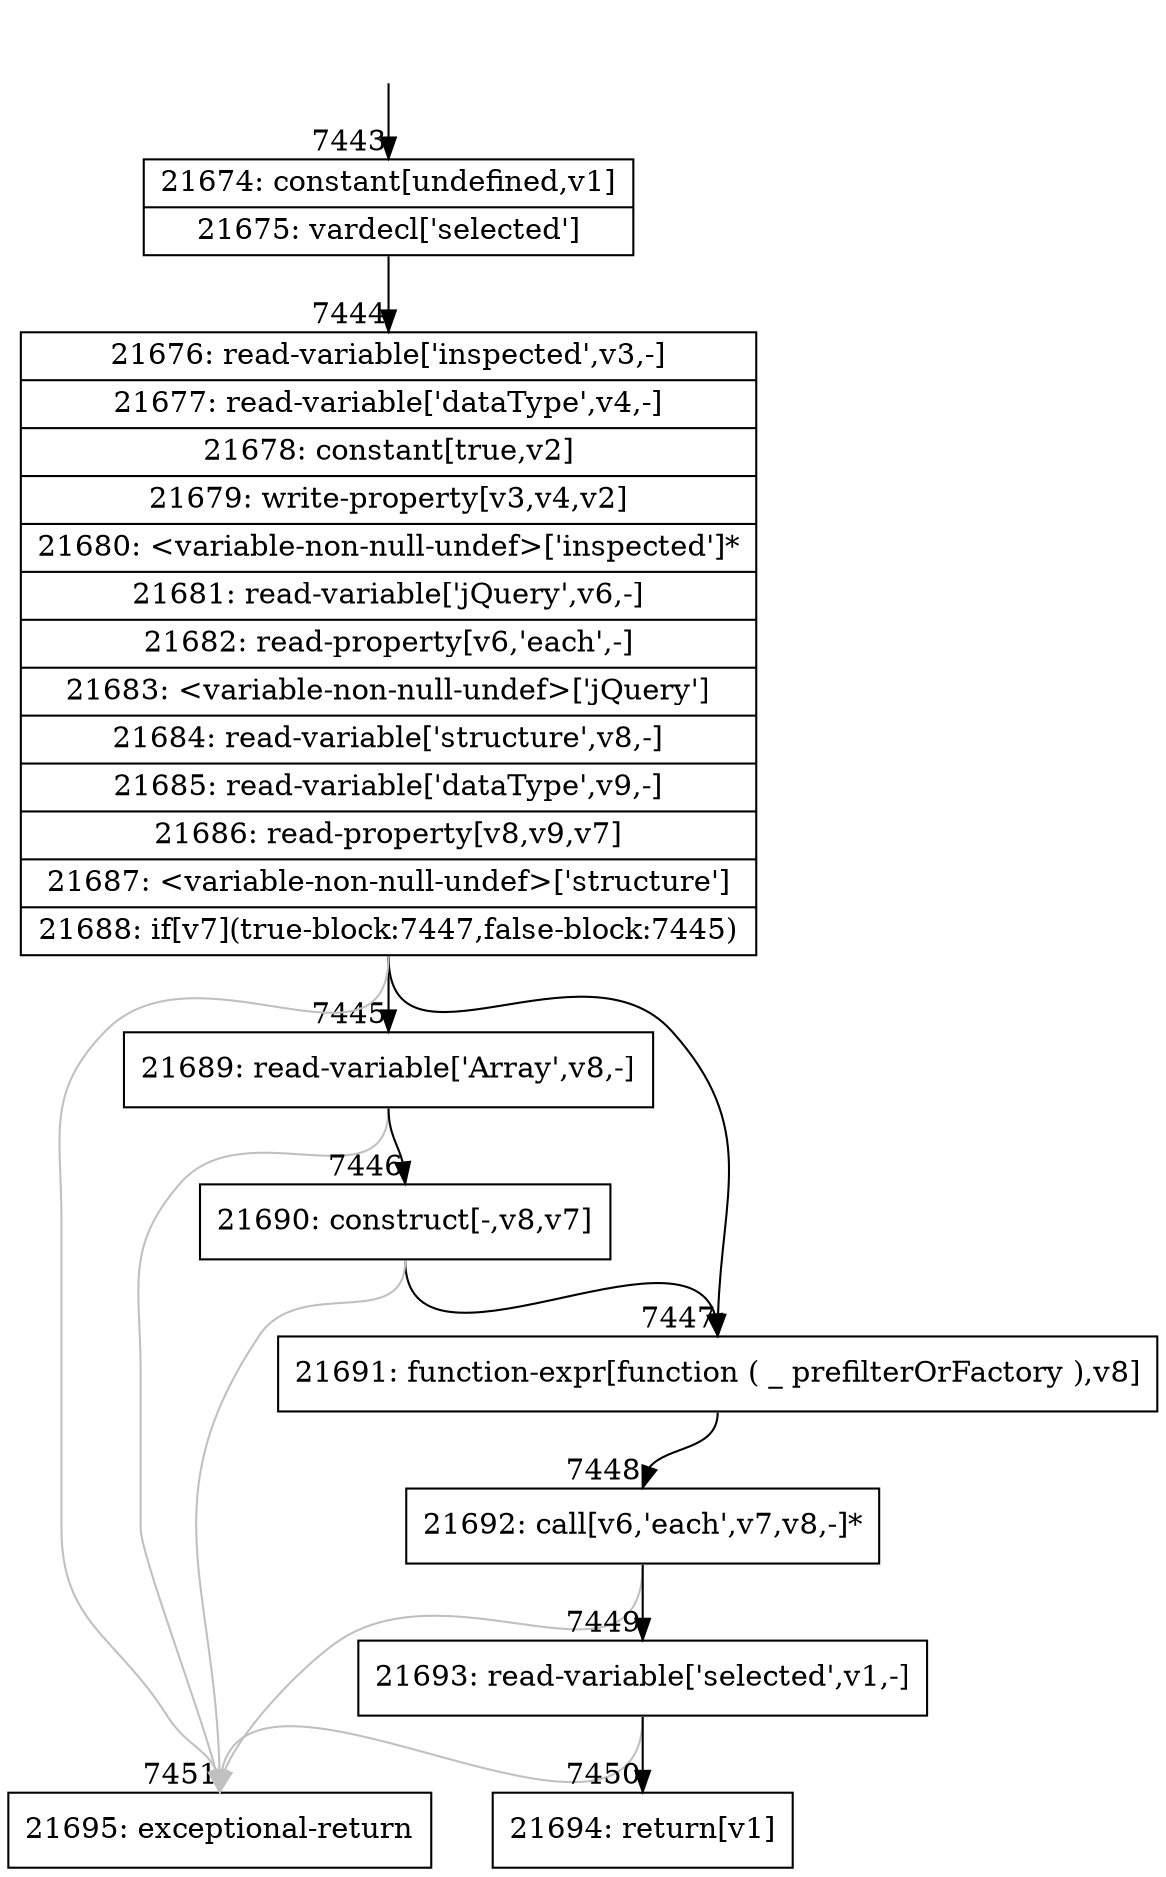 digraph {
rankdir="TD"
BB_entry470[shape=none,label=""];
BB_entry470 -> BB7443 [tailport=s, headport=n, headlabel="    7443"]
BB7443 [shape=record label="{21674: constant[undefined,v1]|21675: vardecl['selected']}" ] 
BB7443 -> BB7444 [tailport=s, headport=n, headlabel="      7444"]
BB7444 [shape=record label="{21676: read-variable['inspected',v3,-]|21677: read-variable['dataType',v4,-]|21678: constant[true,v2]|21679: write-property[v3,v4,v2]|21680: \<variable-non-null-undef\>['inspected']*|21681: read-variable['jQuery',v6,-]|21682: read-property[v6,'each',-]|21683: \<variable-non-null-undef\>['jQuery']|21684: read-variable['structure',v8,-]|21685: read-variable['dataType',v9,-]|21686: read-property[v8,v9,v7]|21687: \<variable-non-null-undef\>['structure']|21688: if[v7](true-block:7447,false-block:7445)}" ] 
BB7444 -> BB7447 [tailport=s, headport=n, headlabel="      7447"]
BB7444 -> BB7445 [tailport=s, headport=n, headlabel="      7445"]
BB7444 -> BB7451 [tailport=s, headport=n, color=gray, headlabel="      7451"]
BB7445 [shape=record label="{21689: read-variable['Array',v8,-]}" ] 
BB7445 -> BB7446 [tailport=s, headport=n, headlabel="      7446"]
BB7445 -> BB7451 [tailport=s, headport=n, color=gray]
BB7446 [shape=record label="{21690: construct[-,v8,v7]}" ] 
BB7446 -> BB7447 [tailport=s, headport=n]
BB7446 -> BB7451 [tailport=s, headport=n, color=gray]
BB7447 [shape=record label="{21691: function-expr[function ( _ prefilterOrFactory ),v8]}" ] 
BB7447 -> BB7448 [tailport=s, headport=n, headlabel="      7448"]
BB7448 [shape=record label="{21692: call[v6,'each',v7,v8,-]*}" ] 
BB7448 -> BB7449 [tailport=s, headport=n, headlabel="      7449"]
BB7448 -> BB7451 [tailport=s, headport=n, color=gray]
BB7449 [shape=record label="{21693: read-variable['selected',v1,-]}" ] 
BB7449 -> BB7450 [tailport=s, headport=n, headlabel="      7450"]
BB7449 -> BB7451 [tailport=s, headport=n, color=gray]
BB7450 [shape=record label="{21694: return[v1]}" ] 
BB7451 [shape=record label="{21695: exceptional-return}" ] 
}
